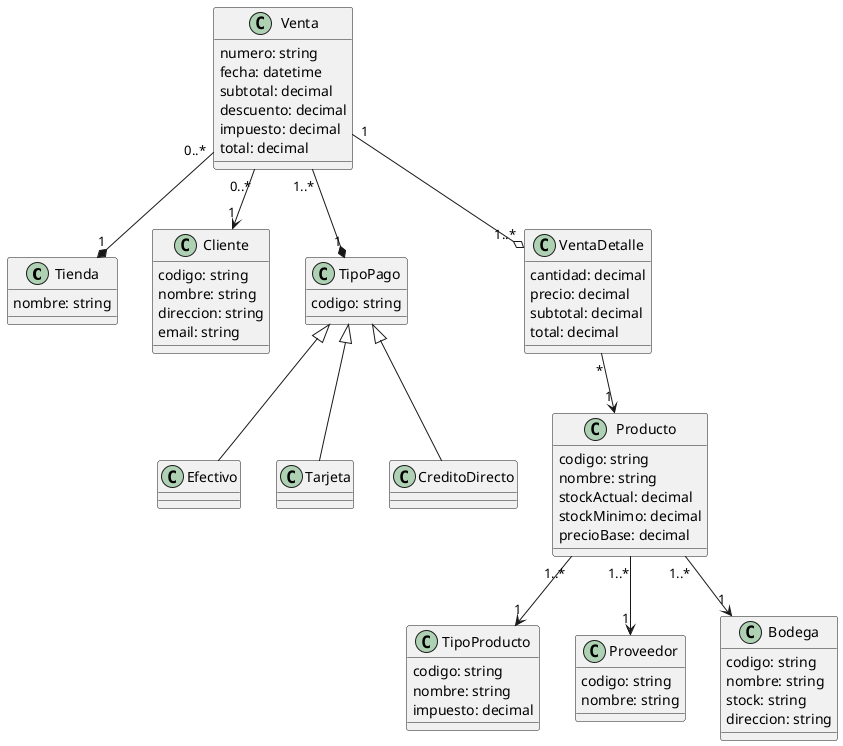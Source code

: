 @startuml

class Tienda{
    nombre: string
}

class TipoProducto{
    codigo: string
    nombre: string
    impuesto: decimal
}

class Producto{
    codigo: string
    nombre: string
    stockActual: decimal
    stockMinimo: decimal
    precioBase: decimal
}

class Proveedor{
    codigo: string
    nombre: string
}

class Cliente{
    codigo: string
    nombre: string
    direccion: string
    email: string
}

class Bodega{
    codigo: string
    nombre: string
    stock: string
    direccion: string
}

class TipoPago{
    codigo: string
}

class Efectivo
class Tarjeta
class CreditoDirecto


class Venta{
    numero: string
    fecha: datetime
    subtotal: decimal
    descuento: decimal
    impuesto: decimal
    total: decimal
}

class VentaDetalle{
    cantidad: decimal
    precio: decimal
    subtotal: decimal
    total: decimal
}

Producto "1..*" --> "1" TipoProducto
Producto "1..*" --> "1" Bodega
Producto "1..*" --> "1" Proveedor

TipoPago <|-- Efectivo
TipoPago <|-- Tarjeta
TipoPago <|-- CreditoDirecto

Venta "0..*" --> "1" Cliente
Venta "1..*" --* "1" TipoPago
Venta "0..*" --* "1" Tienda


Venta "1" --o "1..*" VentaDetalle
VentaDetalle "*" --> "1" Producto

@enduml
